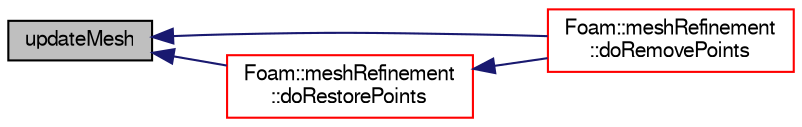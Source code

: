 digraph "updateMesh"
{
  bgcolor="transparent";
  edge [fontname="FreeSans",fontsize="10",labelfontname="FreeSans",labelfontsize="10"];
  node [fontname="FreeSans",fontsize="10",shape=record];
  rankdir="LR";
  Node1723 [label="updateMesh",height=0.2,width=0.4,color="black", fillcolor="grey75", style="filled", fontcolor="black"];
  Node1723 -> Node1724 [dir="back",color="midnightblue",fontsize="10",style="solid",fontname="FreeSans"];
  Node1724 [label="Foam::meshRefinement\l::doRemovePoints",height=0.2,width=0.4,color="red",URL="$a24662.html#abc00befdbca6596b6efcb39b90efbee3"];
  Node1723 -> Node1727 [dir="back",color="midnightblue",fontsize="10",style="solid",fontname="FreeSans"];
  Node1727 [label="Foam::meshRefinement\l::doRestorePoints",height=0.2,width=0.4,color="red",URL="$a24662.html#a53184ae27cf1ac7a736faed4abf1c9d6"];
  Node1727 -> Node1724 [dir="back",color="midnightblue",fontsize="10",style="solid",fontname="FreeSans"];
}
